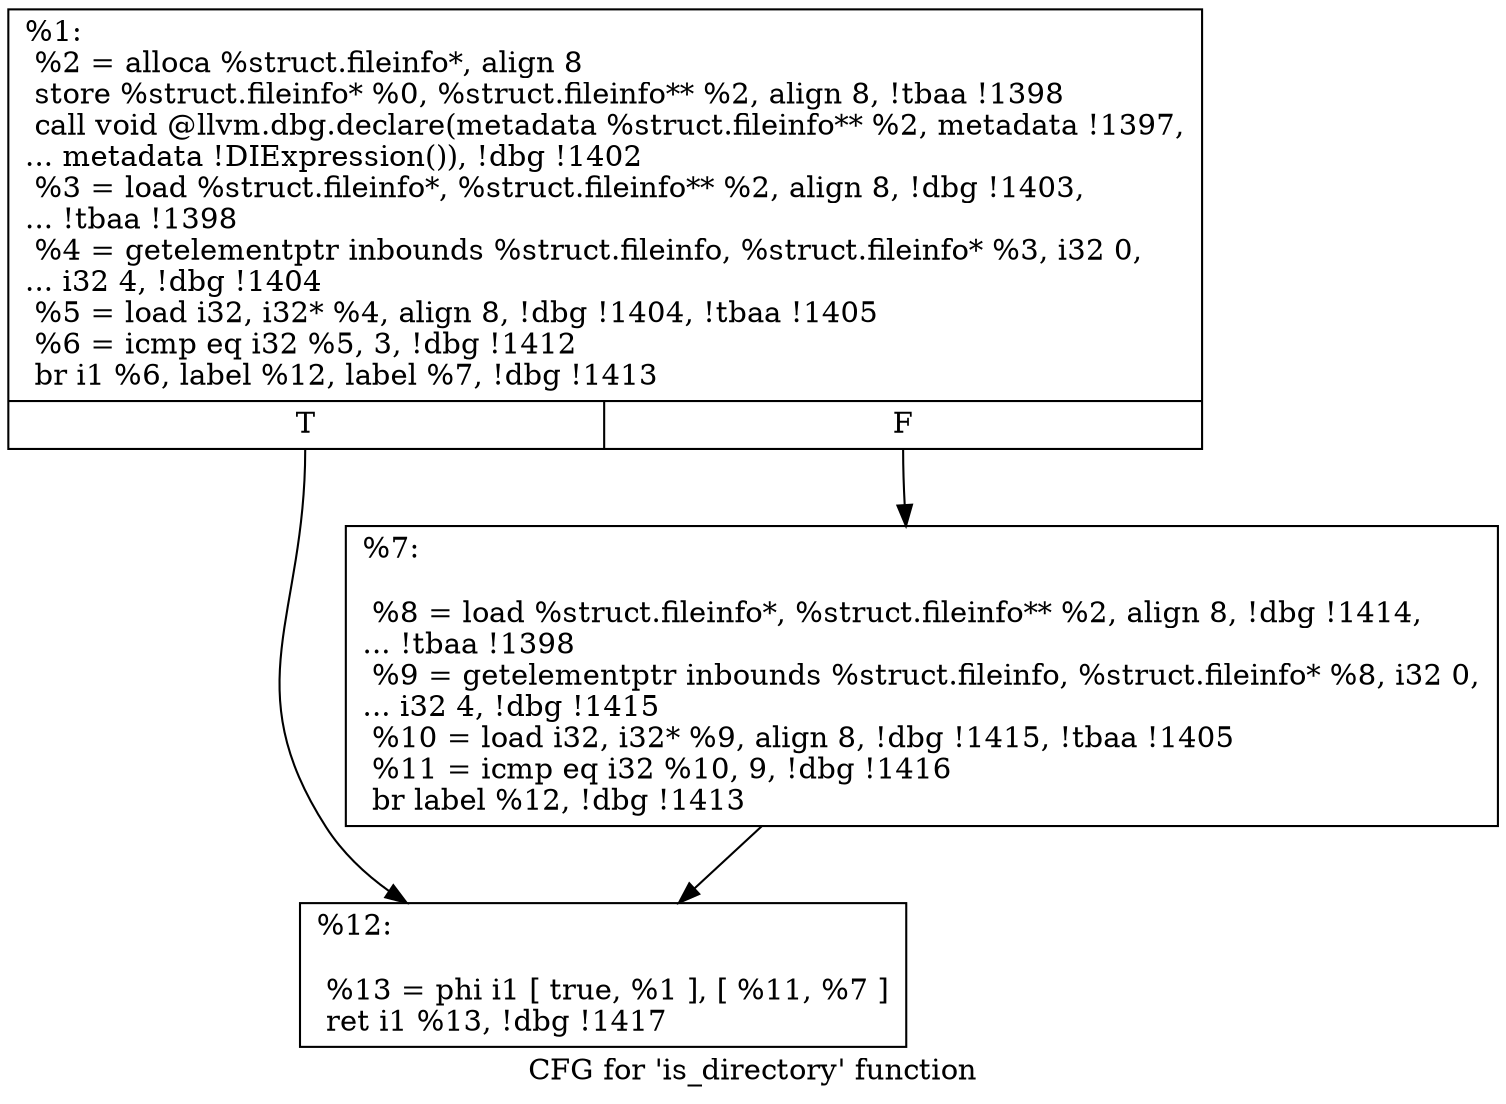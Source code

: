 digraph "CFG for 'is_directory' function" {
	label="CFG for 'is_directory' function";

	Node0x22fbce0 [shape=record,label="{%1:\l  %2 = alloca %struct.fileinfo*, align 8\l  store %struct.fileinfo* %0, %struct.fileinfo** %2, align 8, !tbaa !1398\l  call void @llvm.dbg.declare(metadata %struct.fileinfo** %2, metadata !1397,\l... metadata !DIExpression()), !dbg !1402\l  %3 = load %struct.fileinfo*, %struct.fileinfo** %2, align 8, !dbg !1403,\l... !tbaa !1398\l  %4 = getelementptr inbounds %struct.fileinfo, %struct.fileinfo* %3, i32 0,\l... i32 4, !dbg !1404\l  %5 = load i32, i32* %4, align 8, !dbg !1404, !tbaa !1405\l  %6 = icmp eq i32 %5, 3, !dbg !1412\l  br i1 %6, label %12, label %7, !dbg !1413\l|{<s0>T|<s1>F}}"];
	Node0x22fbce0:s0 -> Node0x22fbdb0;
	Node0x22fbce0:s1 -> Node0x22fbd60;
	Node0x22fbd60 [shape=record,label="{%7:\l\l  %8 = load %struct.fileinfo*, %struct.fileinfo** %2, align 8, !dbg !1414,\l... !tbaa !1398\l  %9 = getelementptr inbounds %struct.fileinfo, %struct.fileinfo* %8, i32 0,\l... i32 4, !dbg !1415\l  %10 = load i32, i32* %9, align 8, !dbg !1415, !tbaa !1405\l  %11 = icmp eq i32 %10, 9, !dbg !1416\l  br label %12, !dbg !1413\l}"];
	Node0x22fbd60 -> Node0x22fbdb0;
	Node0x22fbdb0 [shape=record,label="{%12:\l\l  %13 = phi i1 [ true, %1 ], [ %11, %7 ]\l  ret i1 %13, !dbg !1417\l}"];
}
